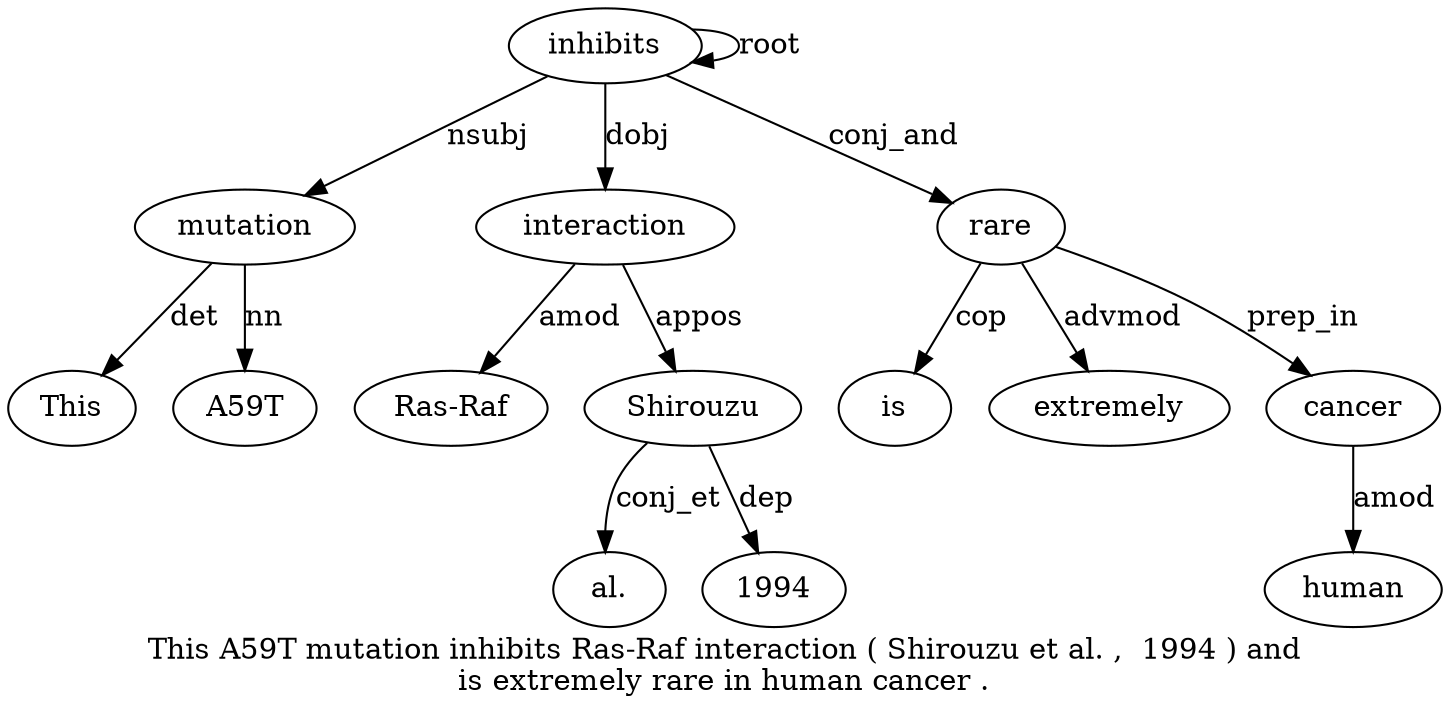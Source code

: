 digraph "This A59T mutation inhibits Ras-Raf interaction ( Shirouzu et al. ,  1994 ) and is extremely rare in human cancer ." {
label="This A59T mutation inhibits Ras-Raf interaction ( Shirouzu et al. ,  1994 ) and
is extremely rare in human cancer .";
mutation3 [style=filled, fillcolor=white, label=mutation];
This1 [style=filled, fillcolor=white, label=This];
mutation3 -> This1  [label=det];
A59T2 [style=filled, fillcolor=white, label=A59T];
mutation3 -> A59T2  [label=nn];
inhibits4 [style=filled, fillcolor=white, label=inhibits];
inhibits4 -> mutation3  [label=nsubj];
inhibits4 -> inhibits4  [label=root];
interaction6 [style=filled, fillcolor=white, label=interaction];
"Ras-Raf5" [style=filled, fillcolor=white, label="Ras-Raf"];
interaction6 -> "Ras-Raf5"  [label=amod];
inhibits4 -> interaction6  [label=dobj];
Shirouzu8 [style=filled, fillcolor=white, label=Shirouzu];
interaction6 -> Shirouzu8  [label=appos];
"al.10" [style=filled, fillcolor=white, label="al."];
Shirouzu8 -> "al.10"  [label=conj_et];
199412 [style=filled, fillcolor=white, label=1994];
Shirouzu8 -> 199412  [label=dep];
rare17 [style=filled, fillcolor=white, label=rare];
is15 [style=filled, fillcolor=white, label=is];
rare17 -> is15  [label=cop];
extremely16 [style=filled, fillcolor=white, label=extremely];
rare17 -> extremely16  [label=advmod];
inhibits4 -> rare17  [label=conj_and];
cancer20 [style=filled, fillcolor=white, label=cancer];
human19 [style=filled, fillcolor=white, label=human];
cancer20 -> human19  [label=amod];
rare17 -> cancer20  [label=prep_in];
}
